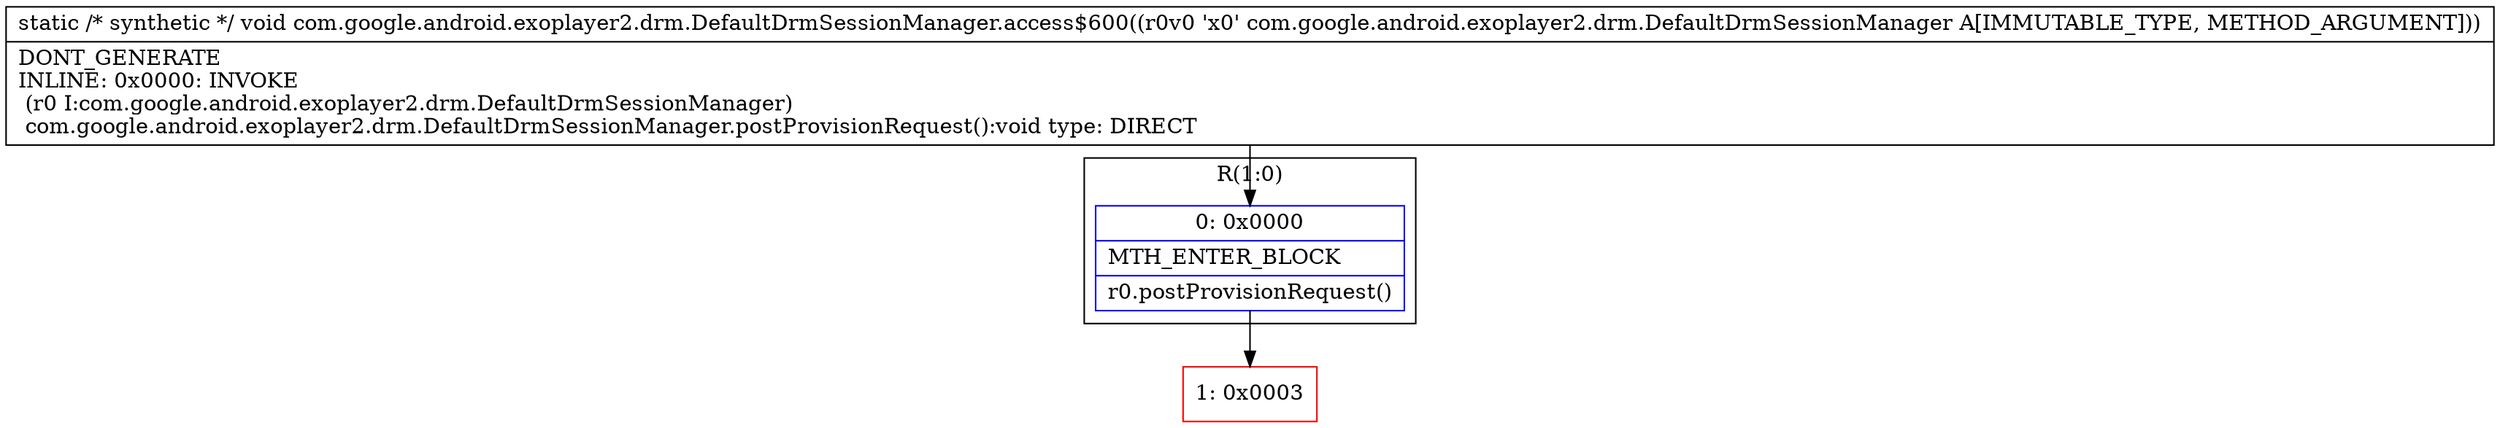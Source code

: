 digraph "CFG forcom.google.android.exoplayer2.drm.DefaultDrmSessionManager.access$600(Lcom\/google\/android\/exoplayer2\/drm\/DefaultDrmSessionManager;)V" {
subgraph cluster_Region_1903948777 {
label = "R(1:0)";
node [shape=record,color=blue];
Node_0 [shape=record,label="{0\:\ 0x0000|MTH_ENTER_BLOCK\l|r0.postProvisionRequest()\l}"];
}
Node_1 [shape=record,color=red,label="{1\:\ 0x0003}"];
MethodNode[shape=record,label="{static \/* synthetic *\/ void com.google.android.exoplayer2.drm.DefaultDrmSessionManager.access$600((r0v0 'x0' com.google.android.exoplayer2.drm.DefaultDrmSessionManager A[IMMUTABLE_TYPE, METHOD_ARGUMENT]))  | DONT_GENERATE\lINLINE: 0x0000: INVOKE  \l  (r0 I:com.google.android.exoplayer2.drm.DefaultDrmSessionManager)\l com.google.android.exoplayer2.drm.DefaultDrmSessionManager.postProvisionRequest():void type: DIRECT\l}"];
MethodNode -> Node_0;
Node_0 -> Node_1;
}

